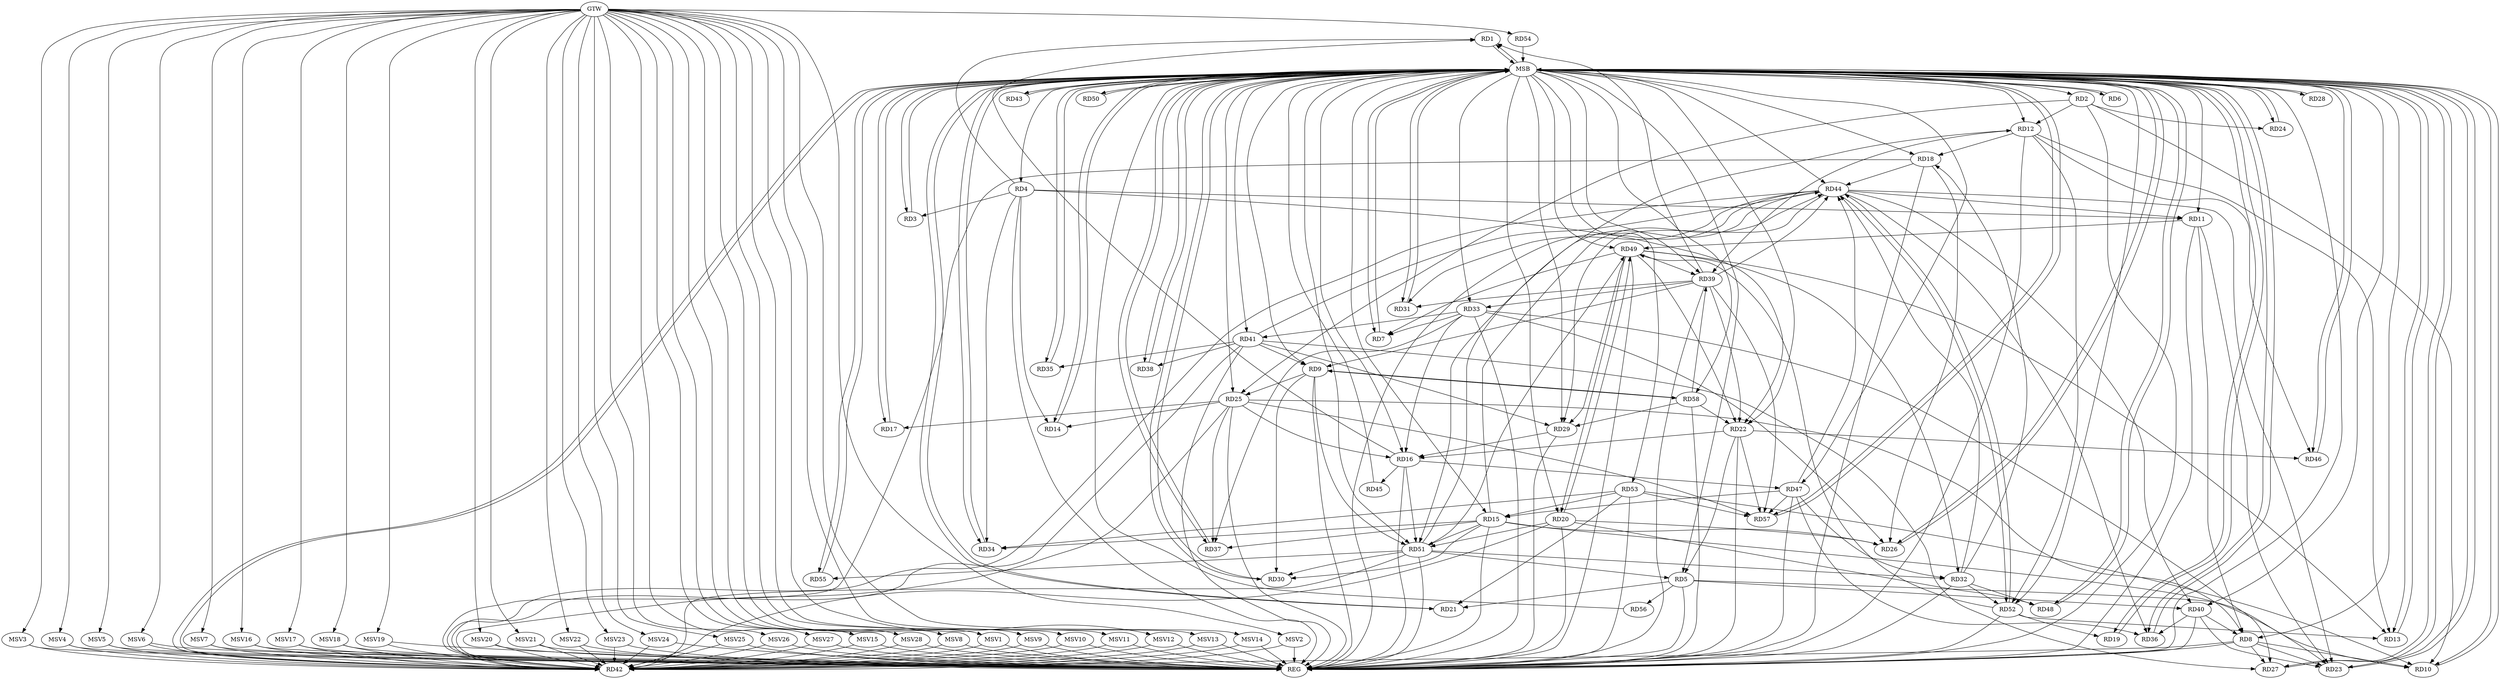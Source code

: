 strict digraph G {
  RD1 [ label="RD1" ];
  RD2 [ label="RD2" ];
  RD3 [ label="RD3" ];
  RD4 [ label="RD4" ];
  RD5 [ label="RD5" ];
  RD6 [ label="RD6" ];
  RD7 [ label="RD7" ];
  RD8 [ label="RD8" ];
  RD9 [ label="RD9" ];
  RD10 [ label="RD10" ];
  RD11 [ label="RD11" ];
  RD12 [ label="RD12" ];
  RD13 [ label="RD13" ];
  RD14 [ label="RD14" ];
  RD15 [ label="RD15" ];
  RD16 [ label="RD16" ];
  RD17 [ label="RD17" ];
  RD18 [ label="RD18" ];
  RD19 [ label="RD19" ];
  RD20 [ label="RD20" ];
  RD21 [ label="RD21" ];
  RD22 [ label="RD22" ];
  RD23 [ label="RD23" ];
  RD24 [ label="RD24" ];
  RD25 [ label="RD25" ];
  RD26 [ label="RD26" ];
  RD27 [ label="RD27" ];
  RD28 [ label="RD28" ];
  RD29 [ label="RD29" ];
  RD30 [ label="RD30" ];
  RD31 [ label="RD31" ];
  RD32 [ label="RD32" ];
  RD33 [ label="RD33" ];
  RD34 [ label="RD34" ];
  RD35 [ label="RD35" ];
  RD36 [ label="RD36" ];
  RD37 [ label="RD37" ];
  RD38 [ label="RD38" ];
  RD39 [ label="RD39" ];
  RD40 [ label="RD40" ];
  RD41 [ label="RD41" ];
  RD42 [ label="RD42" ];
  RD43 [ label="RD43" ];
  RD44 [ label="RD44" ];
  RD45 [ label="RD45" ];
  RD46 [ label="RD46" ];
  RD47 [ label="RD47" ];
  RD48 [ label="RD48" ];
  RD49 [ label="RD49" ];
  RD50 [ label="RD50" ];
  RD51 [ label="RD51" ];
  RD52 [ label="RD52" ];
  RD53 [ label="RD53" ];
  RD54 [ label="RD54" ];
  RD55 [ label="RD55" ];
  RD56 [ label="RD56" ];
  RD57 [ label="RD57" ];
  RD58 [ label="RD58" ];
  GTW [ label="GTW" ];
  REG [ label="REG" ];
  MSB [ label="MSB" ];
  MSV1 [ label="MSV1" ];
  MSV2 [ label="MSV2" ];
  MSV3 [ label="MSV3" ];
  MSV4 [ label="MSV4" ];
  MSV5 [ label="MSV5" ];
  MSV6 [ label="MSV6" ];
  MSV7 [ label="MSV7" ];
  MSV8 [ label="MSV8" ];
  MSV9 [ label="MSV9" ];
  MSV10 [ label="MSV10" ];
  MSV11 [ label="MSV11" ];
  MSV12 [ label="MSV12" ];
  MSV13 [ label="MSV13" ];
  MSV14 [ label="MSV14" ];
  MSV15 [ label="MSV15" ];
  MSV16 [ label="MSV16" ];
  MSV17 [ label="MSV17" ];
  MSV18 [ label="MSV18" ];
  MSV19 [ label="MSV19" ];
  MSV20 [ label="MSV20" ];
  MSV21 [ label="MSV21" ];
  MSV22 [ label="MSV22" ];
  MSV23 [ label="MSV23" ];
  MSV24 [ label="MSV24" ];
  MSV25 [ label="MSV25" ];
  MSV26 [ label="MSV26" ];
  MSV27 [ label="MSV27" ];
  MSV28 [ label="MSV28" ];
  RD4 -> RD1;
  RD16 -> RD1;
  RD39 -> RD1;
  RD2 -> RD10;
  RD2 -> RD12;
  RD2 -> RD24;
  RD2 -> RD25;
  RD4 -> RD3;
  RD4 -> RD11;
  RD4 -> RD14;
  RD4 -> RD22;
  RD4 -> RD34;
  RD5 -> RD10;
  RD5 -> RD21;
  RD22 -> RD5;
  RD5 -> RD40;
  RD51 -> RD5;
  RD5 -> RD56;
  RD33 -> RD7;
  RD49 -> RD7;
  RD8 -> RD10;
  RD11 -> RD8;
  RD8 -> RD23;
  RD25 -> RD8;
  RD8 -> RD27;
  RD40 -> RD8;
  RD8 -> RD42;
  RD9 -> RD25;
  RD9 -> RD30;
  RD39 -> RD9;
  RD41 -> RD9;
  RD9 -> RD51;
  RD9 -> RD58;
  RD58 -> RD9;
  RD53 -> RD10;
  RD11 -> RD23;
  RD44 -> RD11;
  RD11 -> RD49;
  RD12 -> RD13;
  RD12 -> RD18;
  RD12 -> RD39;
  RD12 -> RD46;
  RD51 -> RD12;
  RD12 -> RD52;
  RD49 -> RD13;
  RD52 -> RD13;
  RD25 -> RD14;
  RD15 -> RD23;
  RD15 -> RD26;
  RD15 -> RD30;
  RD15 -> RD34;
  RD15 -> RD37;
  RD15 -> RD44;
  RD47 -> RD15;
  RD15 -> RD51;
  RD53 -> RD15;
  RD22 -> RD16;
  RD25 -> RD16;
  RD29 -> RD16;
  RD33 -> RD16;
  RD16 -> RD45;
  RD16 -> RD47;
  RD16 -> RD51;
  RD25 -> RD17;
  RD18 -> RD26;
  RD32 -> RD18;
  RD18 -> RD42;
  RD18 -> RD44;
  RD52 -> RD19;
  RD20 -> RD26;
  RD20 -> RD42;
  RD20 -> RD48;
  RD20 -> RD49;
  RD49 -> RD20;
  RD20 -> RD51;
  RD53 -> RD21;
  RD39 -> RD22;
  RD22 -> RD46;
  RD49 -> RD22;
  RD22 -> RD57;
  RD58 -> RD22;
  RD40 -> RD23;
  RD44 -> RD23;
  RD25 -> RD37;
  RD25 -> RD42;
  RD25 -> RD57;
  RD33 -> RD26;
  RD33 -> RD27;
  RD41 -> RD27;
  RD41 -> RD29;
  RD44 -> RD29;
  RD49 -> RD29;
  RD58 -> RD29;
  RD51 -> RD30;
  RD39 -> RD31;
  RD44 -> RD31;
  RD32 -> RD44;
  RD47 -> RD32;
  RD32 -> RD48;
  RD49 -> RD32;
  RD51 -> RD32;
  RD32 -> RD52;
  RD33 -> RD37;
  RD39 -> RD33;
  RD33 -> RD41;
  RD53 -> RD34;
  RD41 -> RD35;
  RD40 -> RD36;
  RD44 -> RD36;
  RD47 -> RD36;
  RD41 -> RD38;
  RD39 -> RD44;
  RD49 -> RD39;
  RD39 -> RD57;
  RD58 -> RD39;
  RD44 -> RD40;
  RD41 -> RD42;
  RD41 -> RD44;
  RD44 -> RD42;
  RD51 -> RD42;
  RD47 -> RD44;
  RD44 -> RD51;
  RD44 -> RD52;
  RD52 -> RD44;
  RD47 -> RD57;
  RD51 -> RD49;
  RD52 -> RD49;
  RD51 -> RD55;
  RD53 -> RD57;
  GTW -> RD54;
  RD2 -> REG;
  RD4 -> REG;
  RD5 -> REG;
  RD8 -> REG;
  RD9 -> REG;
  RD11 -> REG;
  RD12 -> REG;
  RD15 -> REG;
  RD16 -> REG;
  RD18 -> REG;
  RD20 -> REG;
  RD22 -> REG;
  RD25 -> REG;
  RD29 -> REG;
  RD32 -> REG;
  RD33 -> REG;
  RD39 -> REG;
  RD40 -> REG;
  RD41 -> REG;
  RD44 -> REG;
  RD47 -> REG;
  RD49 -> REG;
  RD51 -> REG;
  RD52 -> REG;
  RD53 -> REG;
  RD58 -> REG;
  RD1 -> MSB;
  MSB -> RD15;
  MSB -> RD19;
  MSB -> RD38;
  MSB -> RD42;
  MSB -> RD44;
  MSB -> RD50;
  MSB -> REG;
  RD3 -> MSB;
  MSB -> RD18;
  MSB -> RD21;
  MSB -> RD35;
  MSB -> RD48;
  RD6 -> MSB;
  MSB -> RD4;
  MSB -> RD9;
  MSB -> RD11;
  MSB -> RD37;
  MSB -> RD46;
  MSB -> RD47;
  MSB -> RD58;
  RD7 -> MSB;
  MSB -> RD36;
  MSB -> RD40;
  MSB -> RD49;
  RD10 -> MSB;
  MSB -> RD25;
  RD13 -> MSB;
  RD14 -> MSB;
  MSB -> RD7;
  MSB -> RD10;
  MSB -> RD51;
  MSB -> RD55;
  RD17 -> MSB;
  MSB -> RD2;
  MSB -> RD12;
  MSB -> RD14;
  MSB -> RD43;
  RD19 -> MSB;
  MSB -> RD1;
  MSB -> RD5;
  MSB -> RD6;
  MSB -> RD30;
  MSB -> RD33;
  RD21 -> MSB;
  MSB -> RD17;
  MSB -> RD28;
  MSB -> RD29;
  MSB -> RD57;
  RD23 -> MSB;
  MSB -> RD26;
  MSB -> RD52;
  RD24 -> MSB;
  MSB -> RD3;
  RD26 -> MSB;
  MSB -> RD13;
  MSB -> RD24;
  MSB -> RD27;
  RD27 -> MSB;
  RD28 -> MSB;
  MSB -> RD16;
  MSB -> RD20;
  RD30 -> MSB;
  RD31 -> MSB;
  RD34 -> MSB;
  RD35 -> MSB;
  MSB -> RD22;
  RD36 -> MSB;
  MSB -> RD23;
  MSB -> RD39;
  RD37 -> MSB;
  MSB -> RD8;
  MSB -> RD34;
  RD38 -> MSB;
  RD42 -> MSB;
  RD43 -> MSB;
  MSB -> RD31;
  RD45 -> MSB;
  MSB -> RD53;
  RD46 -> MSB;
  RD48 -> MSB;
  RD50 -> MSB;
  RD54 -> MSB;
  RD55 -> MSB;
  MSB -> RD41;
  RD56 -> MSB;
  RD57 -> MSB;
  MSV1 -> RD42;
  MSV2 -> RD42;
  GTW -> MSV1;
  MSV1 -> REG;
  GTW -> MSV2;
  MSV2 -> REG;
  MSV3 -> RD42;
  MSV4 -> RD42;
  MSV5 -> RD42;
  MSV6 -> RD42;
  GTW -> MSV3;
  MSV3 -> REG;
  GTW -> MSV4;
  MSV4 -> REG;
  GTW -> MSV5;
  MSV5 -> REG;
  GTW -> MSV6;
  MSV6 -> REG;
  MSV7 -> RD42;
  GTW -> MSV7;
  MSV7 -> REG;
  MSV8 -> RD42;
  MSV9 -> RD42;
  GTW -> MSV8;
  MSV8 -> REG;
  GTW -> MSV9;
  MSV9 -> REG;
  MSV10 -> RD42;
  MSV11 -> RD42;
  MSV12 -> RD42;
  GTW -> MSV10;
  MSV10 -> REG;
  GTW -> MSV11;
  MSV11 -> REG;
  GTW -> MSV12;
  MSV12 -> REG;
  MSV13 -> RD42;
  GTW -> MSV13;
  MSV13 -> REG;
  MSV14 -> RD42;
  MSV15 -> RD42;
  GTW -> MSV14;
  MSV14 -> REG;
  GTW -> MSV15;
  MSV15 -> REG;
  MSV16 -> RD42;
  MSV17 -> RD42;
  MSV18 -> RD42;
  GTW -> MSV16;
  MSV16 -> REG;
  GTW -> MSV17;
  MSV17 -> REG;
  GTW -> MSV18;
  MSV18 -> REG;
  MSV19 -> RD42;
  GTW -> MSV19;
  MSV19 -> REG;
  MSV20 -> RD42;
  MSV21 -> RD42;
  MSV22 -> RD42;
  MSV23 -> RD42;
  MSV24 -> RD42;
  GTW -> MSV20;
  MSV20 -> REG;
  GTW -> MSV21;
  MSV21 -> REG;
  GTW -> MSV22;
  MSV22 -> REG;
  GTW -> MSV23;
  MSV23 -> REG;
  GTW -> MSV24;
  MSV24 -> REG;
  MSV25 -> RD42;
  MSV26 -> RD42;
  MSV27 -> RD42;
  GTW -> MSV25;
  MSV25 -> REG;
  GTW -> MSV26;
  MSV26 -> REG;
  GTW -> MSV27;
  MSV27 -> REG;
  MSV28 -> RD42;
  GTW -> MSV28;
  MSV28 -> REG;
}

